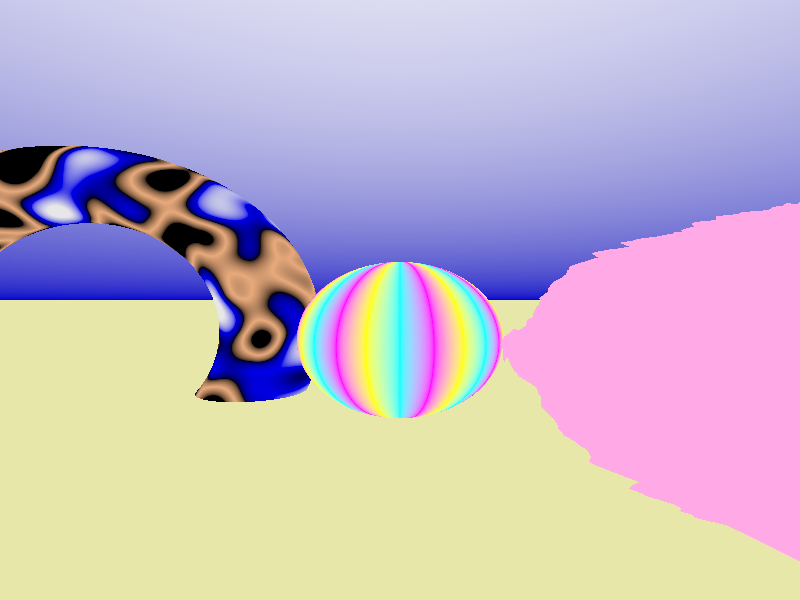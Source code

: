 //      CubeRender Demo scene file
//      http://www.strout.net/macsoft/cuberender/
//
//      This generates all six images at once and in the correct order,
//      if you set the 'clock' variable to go from 1 to 6 (in 6 frames) 
//      in the animation settings panel.

#version 3.1;

#include "colors.inc"

global_settings
{
  assumed_gamma 1.0
}

// ----------------------------------------
#declare campos = <0.0, 0.5, 0.0>
camera
{
  location  <0.0, 0.5, 0.0>
  up            y
  right     x

#switch (clock)
  #case (1)
        look_at campos +x
  #break
  #case (2)
        look_at campos -z
  #break
  #case (3)
        look_at campos -x
  #break
  #case (4)
        look_at campos +z
  #break
  #case (5)
        look_at campos +y
  #break
  #case (6)
        look_at campos -y
  #break
#end
  angle 90
}

sky_sphere
{
  pigment
  {
    gradient y
    color_map { [0.0 color blue 0.6] [1.0 color rgb 1] }
  }
}

light_source
{
  0*x // light's position (translated below)
  color red 1.0  green 1.0  blue 1.0  // light's color
  translate <-30, 30, -30>
}

// ----------------------------------------
plane
{
  y, -1
        texture {
          pigment { color rgb <0.8, 0.8, 0.4> }
          normal {crackle 0.5 turbulence 0.2 scale 0.5}
        }
}

sphere { 0.0, 1 texture {pigment {radial frequency 8} finish{specular 1}}
        translate 4*z }

torus { 0.8, 0.2                // major radius, minor radius
        texture {pigment { spotted 
                color_map
                {
                  [  0.1  color red 0.0 green 0.0 blue 0.0]
                  [  0.3  color red 0.8 green 0.4 blue 0.2]
                  [  0.5  color red 0.0 green 0.0 blue 0.0]
                  [  0.7  color red 0.0 green 0.0 blue 0.8 filter 0.5]
                  [  1.0  color red 0.8 green 0.8 blue 0.8 filter 1.0]
                } // color_map
                scale 0.2
          }
        }
        rotate 90*x
        scale 3
        translate 5*z - 4*x
}

box
{
  <-1, -1, -1>  // one corner position <X1 Y1 Z1>
  < 1,  1,  1>  // other corner position <X2 Y2 Z2>
        texture {
          pigment { color rgb <0.9, 0.8, 0.7> }
          normal {crackle 0.5 turbulence 0.2 scale 0.2}
        }
        rotate <45 45 45>
        scale 2
        translate -1*z - 10*x
}


// create a smooth blobby shape
#declare StrengthVal = 1.0 // (+ or -) strength of component's radiating density
#declare RadiusVal   = 1.0 // (0 < RadiusVal) outer sphere of influence on other components
blob
{
  // threshold (0.0 < threshold <= StrengthVal) surface falloff threshold #
  threshold 0.6
  sphere { < 0.75,   0,    0>, StrengthVal, RadiusVal }
  sphere { <-0.375,  0.65, 0>, StrengthVal, RadiusVal }
  sphere { <-0.375, -0.65, 0>, StrengthVal, RadiusVal }
  cylinder { -z, +z, 0.1, StrengthVal }
  texture {
        pigment {White/3} finish { reflection 0.85 }
  }
  scale 2
  translate x-3*z
}

// create a 3-D slice of a 4-D julia fractal object
julia_fractal
{ 
  <-0.083,0.0,-0.83,-0.025> 
  quaternion // hypercomplex?
  cube // TYPE: sqr cube 
  max_iteration 8 
  precision 20 // 10...500? FIXME
  pigment {rgbf <1.0,0.4,0.8,0.8>} finish { reflection 0.3 specular 0.7 }

   scale 2
  translate 2*z + 3*x
}
 

